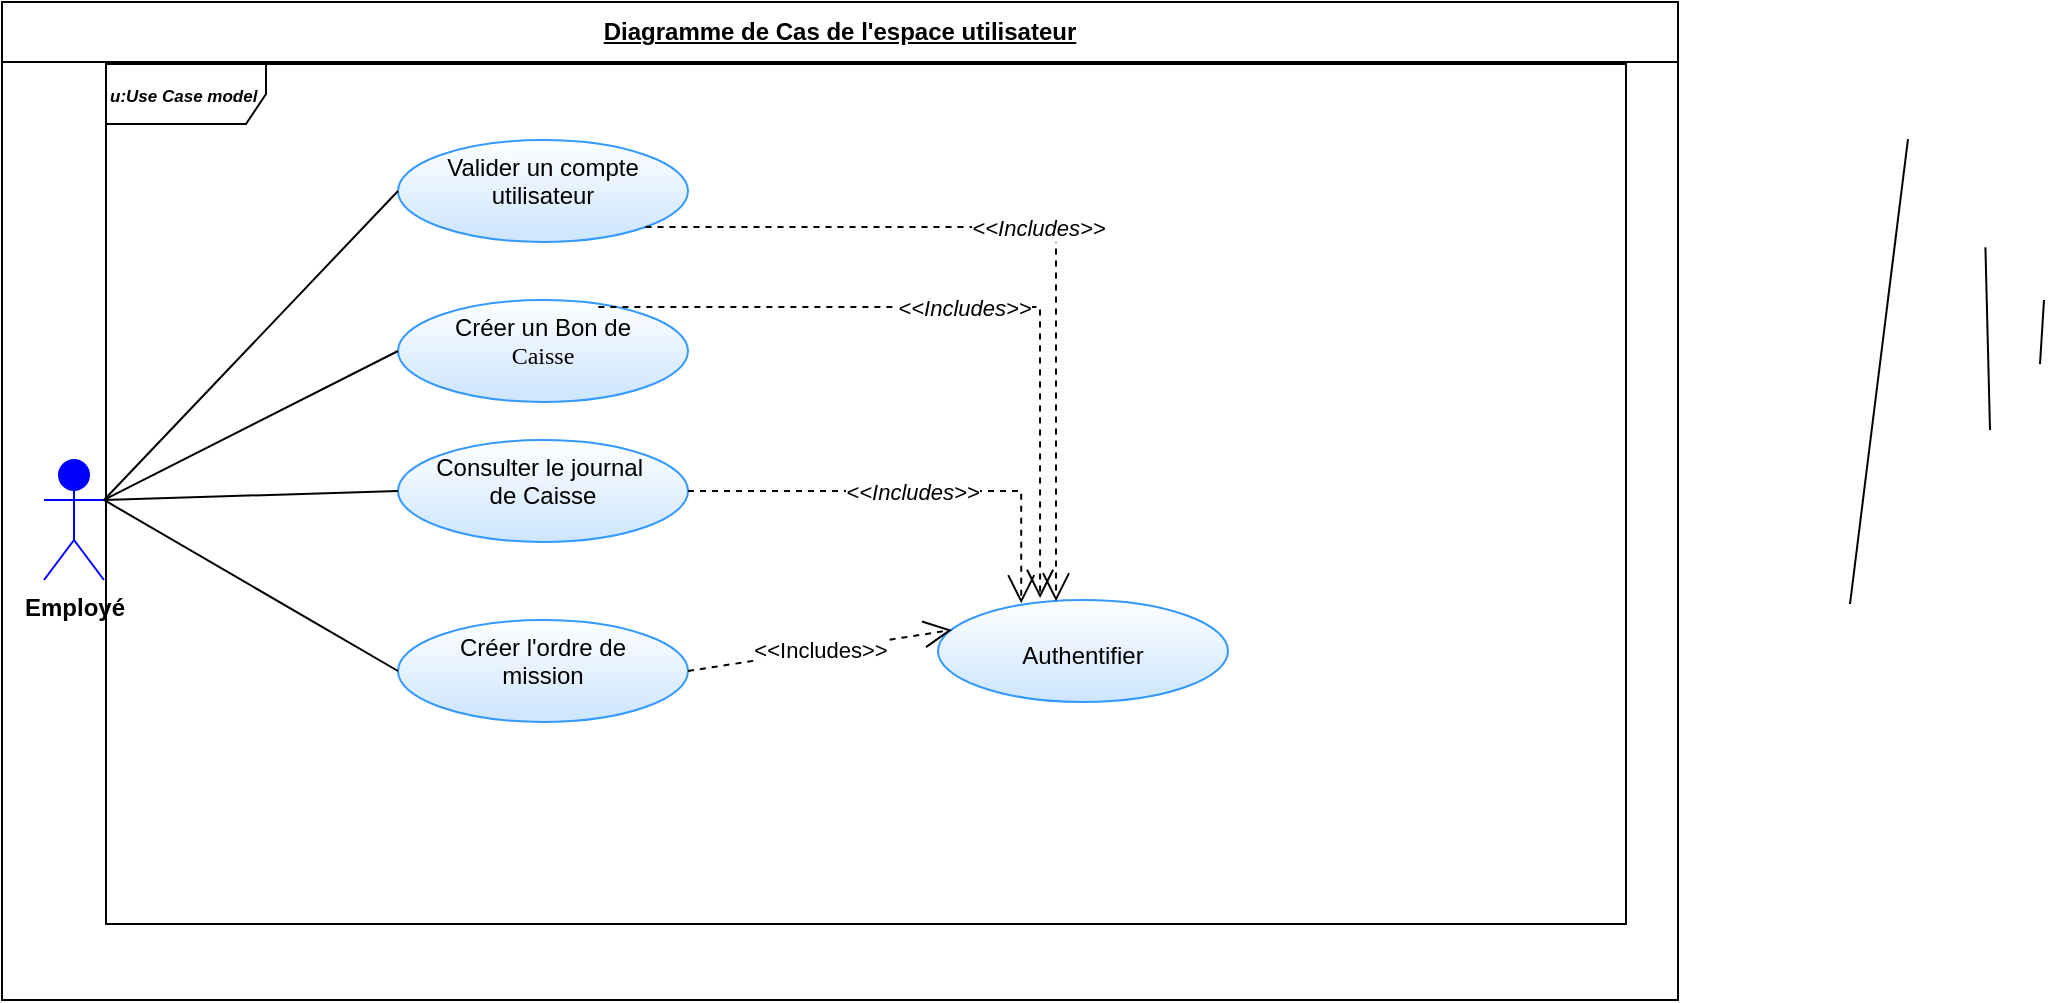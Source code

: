 <mxfile version="24.4.8" type="github">
  <diagram name="Page-1" id="1X_ssLYPJuPRNMFUVIla">
    <mxGraphModel dx="2213" dy="1962" grid="1" gridSize="10" guides="1" tooltips="1" connect="1" arrows="1" fold="1" page="1" pageScale="1" pageWidth="827" pageHeight="1169" math="0" shadow="0">
      <root>
        <mxCell id="0" />
        <mxCell id="1" parent="0" />
        <mxCell id="AHMVMSQBP_ybUsYlfkce-23" value="" style="endArrow=none;html=1;rounded=0;entryX=0;entryY=0.333;entryDx=0;entryDy=0;exitX=1;exitY=0.5;exitDx=0;exitDy=0;entryPerimeter=0;" edge="1" parent="1" target="AHMVMSQBP_ybUsYlfkce-1">
          <mxGeometry width="50" height="50" relative="1" as="geometry">
            <mxPoint x="435" y="-110.5" as="sourcePoint" />
            <mxPoint x="406" y="122" as="targetPoint" />
          </mxGeometry>
        </mxCell>
        <mxCell id="AHMVMSQBP_ybUsYlfkce-52" value="" style="endArrow=none;html=1;rounded=0;exitX=0.998;exitY=0.346;exitDx=0;exitDy=0;exitPerimeter=0;entryX=0;entryY=0.333;entryDx=0;entryDy=0;entryPerimeter=0;" edge="1" parent="1" target="AHMVMSQBP_ybUsYlfkce-1">
          <mxGeometry width="50" height="50" relative="1" as="geometry">
            <mxPoint x="473.71" y="-56.354" as="sourcePoint" />
            <mxPoint x="476" y="35" as="targetPoint" />
          </mxGeometry>
        </mxCell>
        <mxCell id="AHMVMSQBP_ybUsYlfkce-54" value="" style="endArrow=none;html=1;rounded=0;exitX=1;exitY=0.346;exitDx=0;exitDy=0;exitPerimeter=0;entryX=0;entryY=0.333;entryDx=0;entryDy=0;entryPerimeter=0;" edge="1" parent="1" target="AHMVMSQBP_ybUsYlfkce-1">
          <mxGeometry width="50" height="50" relative="1" as="geometry">
            <mxPoint x="501" y="2.146" as="sourcePoint" />
            <mxPoint x="503" y="-30" as="targetPoint" />
          </mxGeometry>
        </mxCell>
        <mxCell id="AHMVMSQBP_ybUsYlfkce-74" value="&lt;u&gt;Diagramme de Cas de l&#39;espace utilisateur&lt;/u&gt;" style="swimlane;fontStyle=1;align=center;horizontal=1;startSize=30;collapsible=0;html=1;whiteSpace=wrap;" vertex="1" parent="1">
          <mxGeometry x="-518" y="-179" width="838" height="499" as="geometry" />
        </mxCell>
        <mxCell id="AHMVMSQBP_ybUsYlfkce-75" value="&lt;i&gt;&lt;font style=&quot;font-size: 8.5px;&quot;&gt;&lt;b style=&quot;&quot;&gt;u:Use Case model&lt;/b&gt;&lt;/font&gt;&lt;/i&gt;" style="shape=umlFrame;whiteSpace=wrap;html=1;pointerEvents=0;recursiveResize=0;container=1;collapsible=0;width=80;align=left;" vertex="1" parent="AHMVMSQBP_ybUsYlfkce-74">
          <mxGeometry width="760" height="430" relative="1" as="geometry">
            <mxPoint x="52" y="31" as="offset" />
          </mxGeometry>
        </mxCell>
        <mxCell id="AHMVMSQBP_ybUsYlfkce-57" value="&lt;div&gt;&lt;br&gt;&lt;/div&gt;Authentifier" style="ellipse;whiteSpace=wrap;html=1;verticalAlign=top;strokeColor=#3399FF;gradientColor=#CCE5FF;" vertex="1" parent="AHMVMSQBP_ybUsYlfkce-75">
          <mxGeometry x="416" y="268" width="145" height="51" as="geometry" />
        </mxCell>
        <mxCell id="AHMVMSQBP_ybUsYlfkce-5" value="Créer l&#39;ordre de&lt;div&gt;&amp;nbsp;mission&amp;nbsp;&lt;/div&gt;" style="ellipse;whiteSpace=wrap;html=1;verticalAlign=top;strokeColor=#3399FF;gradientColor=#CCE5FF;" vertex="1" parent="AHMVMSQBP_ybUsYlfkce-75">
          <mxGeometry x="146" y="278" width="145" height="51" as="geometry" />
        </mxCell>
        <mxCell id="AHMVMSQBP_ybUsYlfkce-58" value="&amp;lt;&amp;lt;Includes&amp;gt;&amp;gt;" style="endArrow=open;endSize=12;dashed=1;html=1;rounded=0;exitX=1;exitY=0.5;exitDx=0;exitDy=0;entryX=0.048;entryY=0.294;entryDx=0;entryDy=0;entryPerimeter=0;" edge="1" parent="AHMVMSQBP_ybUsYlfkce-75" source="AHMVMSQBP_ybUsYlfkce-5" target="AHMVMSQBP_ybUsYlfkce-57">
          <mxGeometry width="160" relative="1" as="geometry">
            <mxPoint x="426" y="372" as="sourcePoint" />
            <mxPoint x="525" y="457" as="targetPoint" />
          </mxGeometry>
        </mxCell>
        <mxCell id="AHMVMSQBP_ybUsYlfkce-40" value="&lt;div&gt;Consulter le journal&amp;nbsp;&lt;br&gt;&lt;/div&gt;&lt;div&gt;de Caisse&lt;/div&gt;" style="ellipse;whiteSpace=wrap;html=1;verticalAlign=top;strokeColor=#3399FF;gradientColor=#CCE5FF;" vertex="1" parent="AHMVMSQBP_ybUsYlfkce-75">
          <mxGeometry x="146" y="188" width="145" height="51" as="geometry" />
        </mxCell>
        <mxCell id="AHMVMSQBP_ybUsYlfkce-72" value="&lt;i&gt;&amp;lt;&amp;lt;Includes&amp;gt;&amp;gt;&lt;/i&gt;" style="endArrow=open;endSize=12;dashed=1;html=1;rounded=0;edgeStyle=orthogonalEdgeStyle;exitX=1;exitY=0.5;exitDx=0;exitDy=0;entryX=0.287;entryY=0.033;entryDx=0;entryDy=0;entryPerimeter=0;" edge="1" parent="AHMVMSQBP_ybUsYlfkce-75" source="AHMVMSQBP_ybUsYlfkce-40" target="AHMVMSQBP_ybUsYlfkce-57">
          <mxGeometry width="160" relative="1" as="geometry">
            <mxPoint x="403" y="114.5" as="sourcePoint" />
            <mxPoint x="699" y="399" as="targetPoint" />
          </mxGeometry>
        </mxCell>
        <mxCell id="AHMVMSQBP_ybUsYlfkce-28" value="&lt;font style=&quot;&quot; face=&quot;Helvetica&quot;&gt;Créer un Bon de&lt;/font&gt;&lt;div&gt;&lt;font style=&quot;&quot; face=&quot;XJRX87y96gQI-0x3qHEv&quot;&gt;&amp;nbsp;Caisse&lt;b&gt;&amp;nbsp;&lt;/b&gt;&lt;/font&gt;&lt;/div&gt;" style="ellipse;whiteSpace=wrap;html=1;verticalAlign=top;strokeColor=#3399FF;gradientColor=#CCE5FF;" vertex="1" parent="AHMVMSQBP_ybUsYlfkce-75">
          <mxGeometry x="146" y="118" width="145" height="51" as="geometry" />
        </mxCell>
        <mxCell id="AHMVMSQBP_ybUsYlfkce-73" value="&lt;i&gt;&amp;lt;&amp;lt;Includes&amp;gt;&amp;gt;&lt;/i&gt;" style="endArrow=open;endSize=12;dashed=1;html=1;rounded=0;edgeStyle=orthogonalEdgeStyle;entryX=0.352;entryY=-0.02;entryDx=0;entryDy=0;entryPerimeter=0;exitX=0.691;exitY=0.069;exitDx=0;exitDy=0;exitPerimeter=0;" edge="1" parent="AHMVMSQBP_ybUsYlfkce-75" source="AHMVMSQBP_ybUsYlfkce-28" target="AHMVMSQBP_ybUsYlfkce-57">
          <mxGeometry width="160" relative="1" as="geometry">
            <mxPoint x="317" y="114" as="sourcePoint" />
            <mxPoint x="718" y="421" as="targetPoint" />
          </mxGeometry>
        </mxCell>
        <mxCell id="AHMVMSQBP_ybUsYlfkce-2" value="&lt;div&gt;&lt;span style=&quot;background-color: initial;&quot;&gt;Valider un compte utilisateur&lt;/span&gt;&lt;br&gt;&lt;/div&gt;" style="ellipse;whiteSpace=wrap;html=1;verticalAlign=top;strokeColor=#3399FF;gradientColor=#CCE5FF;" vertex="1" parent="AHMVMSQBP_ybUsYlfkce-75">
          <mxGeometry x="146" y="38" width="145" height="51" as="geometry" />
        </mxCell>
        <mxCell id="AHMVMSQBP_ybUsYlfkce-71" value="&lt;i&gt;&amp;lt;&amp;lt;Includes&amp;gt;&amp;gt;&lt;/i&gt;" style="endArrow=open;endSize=12;dashed=1;html=1;rounded=0;edgeStyle=orthogonalEdgeStyle;exitX=1;exitY=1;exitDx=0;exitDy=0;entryX=0.407;entryY=0.013;entryDx=0;entryDy=0;entryPerimeter=0;" edge="1" parent="AHMVMSQBP_ybUsYlfkce-75" source="AHMVMSQBP_ybUsYlfkce-2" target="AHMVMSQBP_ybUsYlfkce-57">
          <mxGeometry width="160" relative="1" as="geometry">
            <mxPoint x="475" y="127.5" as="sourcePoint" />
            <mxPoint x="690" y="351" as="targetPoint" />
          </mxGeometry>
        </mxCell>
        <object label="&lt;div&gt;&lt;b&gt;Employé&lt;/b&gt;&lt;/div&gt;" Admin="" id="AHMVMSQBP_ybUsYlfkce-3">
          <mxCell style="shape=umlActor;verticalLabelPosition=bottom;verticalAlign=top;html=1;outlineConnect=0;direction=east;rotation=0;fillColor=#0000FF;strokeColor=#0000FF;" vertex="1" parent="AHMVMSQBP_ybUsYlfkce-74">
            <mxGeometry x="21" y="229" width="30" height="60" as="geometry" />
          </mxCell>
        </object>
        <mxCell id="AHMVMSQBP_ybUsYlfkce-20" value="" style="endArrow=none;html=1;rounded=0;entryX=0;entryY=0.5;entryDx=0;entryDy=0;exitX=1;exitY=0.333;exitDx=0;exitDy=0;exitPerimeter=0;" edge="1" parent="AHMVMSQBP_ybUsYlfkce-74" source="AHMVMSQBP_ybUsYlfkce-3" target="AHMVMSQBP_ybUsYlfkce-5">
          <mxGeometry width="50" height="50" relative="1" as="geometry">
            <mxPoint x="301" y="440" as="sourcePoint" />
            <mxPoint x="441" y="324" as="targetPoint" />
          </mxGeometry>
        </mxCell>
        <mxCell id="AHMVMSQBP_ybUsYlfkce-41" value="" style="endArrow=none;html=1;rounded=0;entryX=0;entryY=0.5;entryDx=0;entryDy=0;exitX=1;exitY=0.333;exitDx=0;exitDy=0;exitPerimeter=0;" edge="1" parent="AHMVMSQBP_ybUsYlfkce-74" source="AHMVMSQBP_ybUsYlfkce-3" target="AHMVMSQBP_ybUsYlfkce-40">
          <mxGeometry width="50" height="50" relative="1" as="geometry">
            <mxPoint x="288" y="447" as="sourcePoint" />
            <mxPoint x="372" y="324" as="targetPoint" />
          </mxGeometry>
        </mxCell>
        <mxCell id="AHMVMSQBP_ybUsYlfkce-29" value="" style="endArrow=none;html=1;rounded=0;entryX=0;entryY=0.5;entryDx=0;entryDy=0;exitX=1;exitY=0.333;exitDx=0;exitDy=0;exitPerimeter=0;" edge="1" parent="AHMVMSQBP_ybUsYlfkce-74" source="AHMVMSQBP_ybUsYlfkce-3" target="AHMVMSQBP_ybUsYlfkce-28">
          <mxGeometry width="50" height="50" relative="1" as="geometry">
            <mxPoint x="349" y="451" as="sourcePoint" />
            <mxPoint x="429" y="536" as="targetPoint" />
          </mxGeometry>
        </mxCell>
        <mxCell id="AHMVMSQBP_ybUsYlfkce-19" value="" style="endArrow=none;html=1;rounded=0;entryX=0;entryY=0.5;entryDx=0;entryDy=0;exitX=1;exitY=0.333;exitDx=0;exitDy=0;exitPerimeter=0;" edge="1" parent="AHMVMSQBP_ybUsYlfkce-74" source="AHMVMSQBP_ybUsYlfkce-3" target="AHMVMSQBP_ybUsYlfkce-2">
          <mxGeometry width="50" height="50" relative="1" as="geometry">
            <mxPoint x="292" y="433" as="sourcePoint" />
            <mxPoint x="342" y="383" as="targetPoint" />
          </mxGeometry>
        </mxCell>
      </root>
    </mxGraphModel>
  </diagram>
</mxfile>
